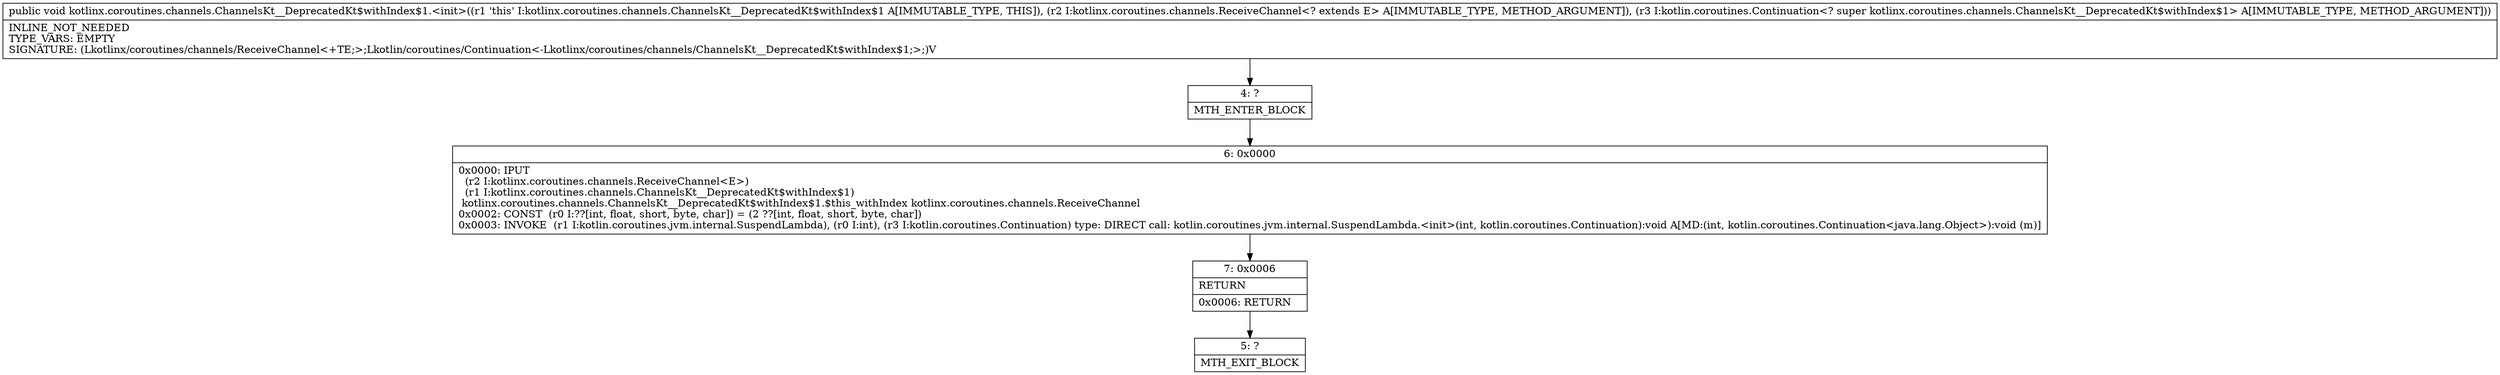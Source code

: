 digraph "CFG forkotlinx.coroutines.channels.ChannelsKt__DeprecatedKt$withIndex$1.\<init\>(Lkotlinx\/coroutines\/channels\/ReceiveChannel;Lkotlin\/coroutines\/Continuation;)V" {
Node_4 [shape=record,label="{4\:\ ?|MTH_ENTER_BLOCK\l}"];
Node_6 [shape=record,label="{6\:\ 0x0000|0x0000: IPUT  \l  (r2 I:kotlinx.coroutines.channels.ReceiveChannel\<E\>)\l  (r1 I:kotlinx.coroutines.channels.ChannelsKt__DeprecatedKt$withIndex$1)\l kotlinx.coroutines.channels.ChannelsKt__DeprecatedKt$withIndex$1.$this_withIndex kotlinx.coroutines.channels.ReceiveChannel \l0x0002: CONST  (r0 I:??[int, float, short, byte, char]) = (2 ??[int, float, short, byte, char]) \l0x0003: INVOKE  (r1 I:kotlin.coroutines.jvm.internal.SuspendLambda), (r0 I:int), (r3 I:kotlin.coroutines.Continuation) type: DIRECT call: kotlin.coroutines.jvm.internal.SuspendLambda.\<init\>(int, kotlin.coroutines.Continuation):void A[MD:(int, kotlin.coroutines.Continuation\<java.lang.Object\>):void (m)]\l}"];
Node_7 [shape=record,label="{7\:\ 0x0006|RETURN\l|0x0006: RETURN   \l}"];
Node_5 [shape=record,label="{5\:\ ?|MTH_EXIT_BLOCK\l}"];
MethodNode[shape=record,label="{public void kotlinx.coroutines.channels.ChannelsKt__DeprecatedKt$withIndex$1.\<init\>((r1 'this' I:kotlinx.coroutines.channels.ChannelsKt__DeprecatedKt$withIndex$1 A[IMMUTABLE_TYPE, THIS]), (r2 I:kotlinx.coroutines.channels.ReceiveChannel\<? extends E\> A[IMMUTABLE_TYPE, METHOD_ARGUMENT]), (r3 I:kotlin.coroutines.Continuation\<? super kotlinx.coroutines.channels.ChannelsKt__DeprecatedKt$withIndex$1\> A[IMMUTABLE_TYPE, METHOD_ARGUMENT]))  | INLINE_NOT_NEEDED\lTYPE_VARS: EMPTY\lSIGNATURE: (Lkotlinx\/coroutines\/channels\/ReceiveChannel\<+TE;\>;Lkotlin\/coroutines\/Continuation\<\-Lkotlinx\/coroutines\/channels\/ChannelsKt__DeprecatedKt$withIndex$1;\>;)V\l}"];
MethodNode -> Node_4;Node_4 -> Node_6;
Node_6 -> Node_7;
Node_7 -> Node_5;
}

